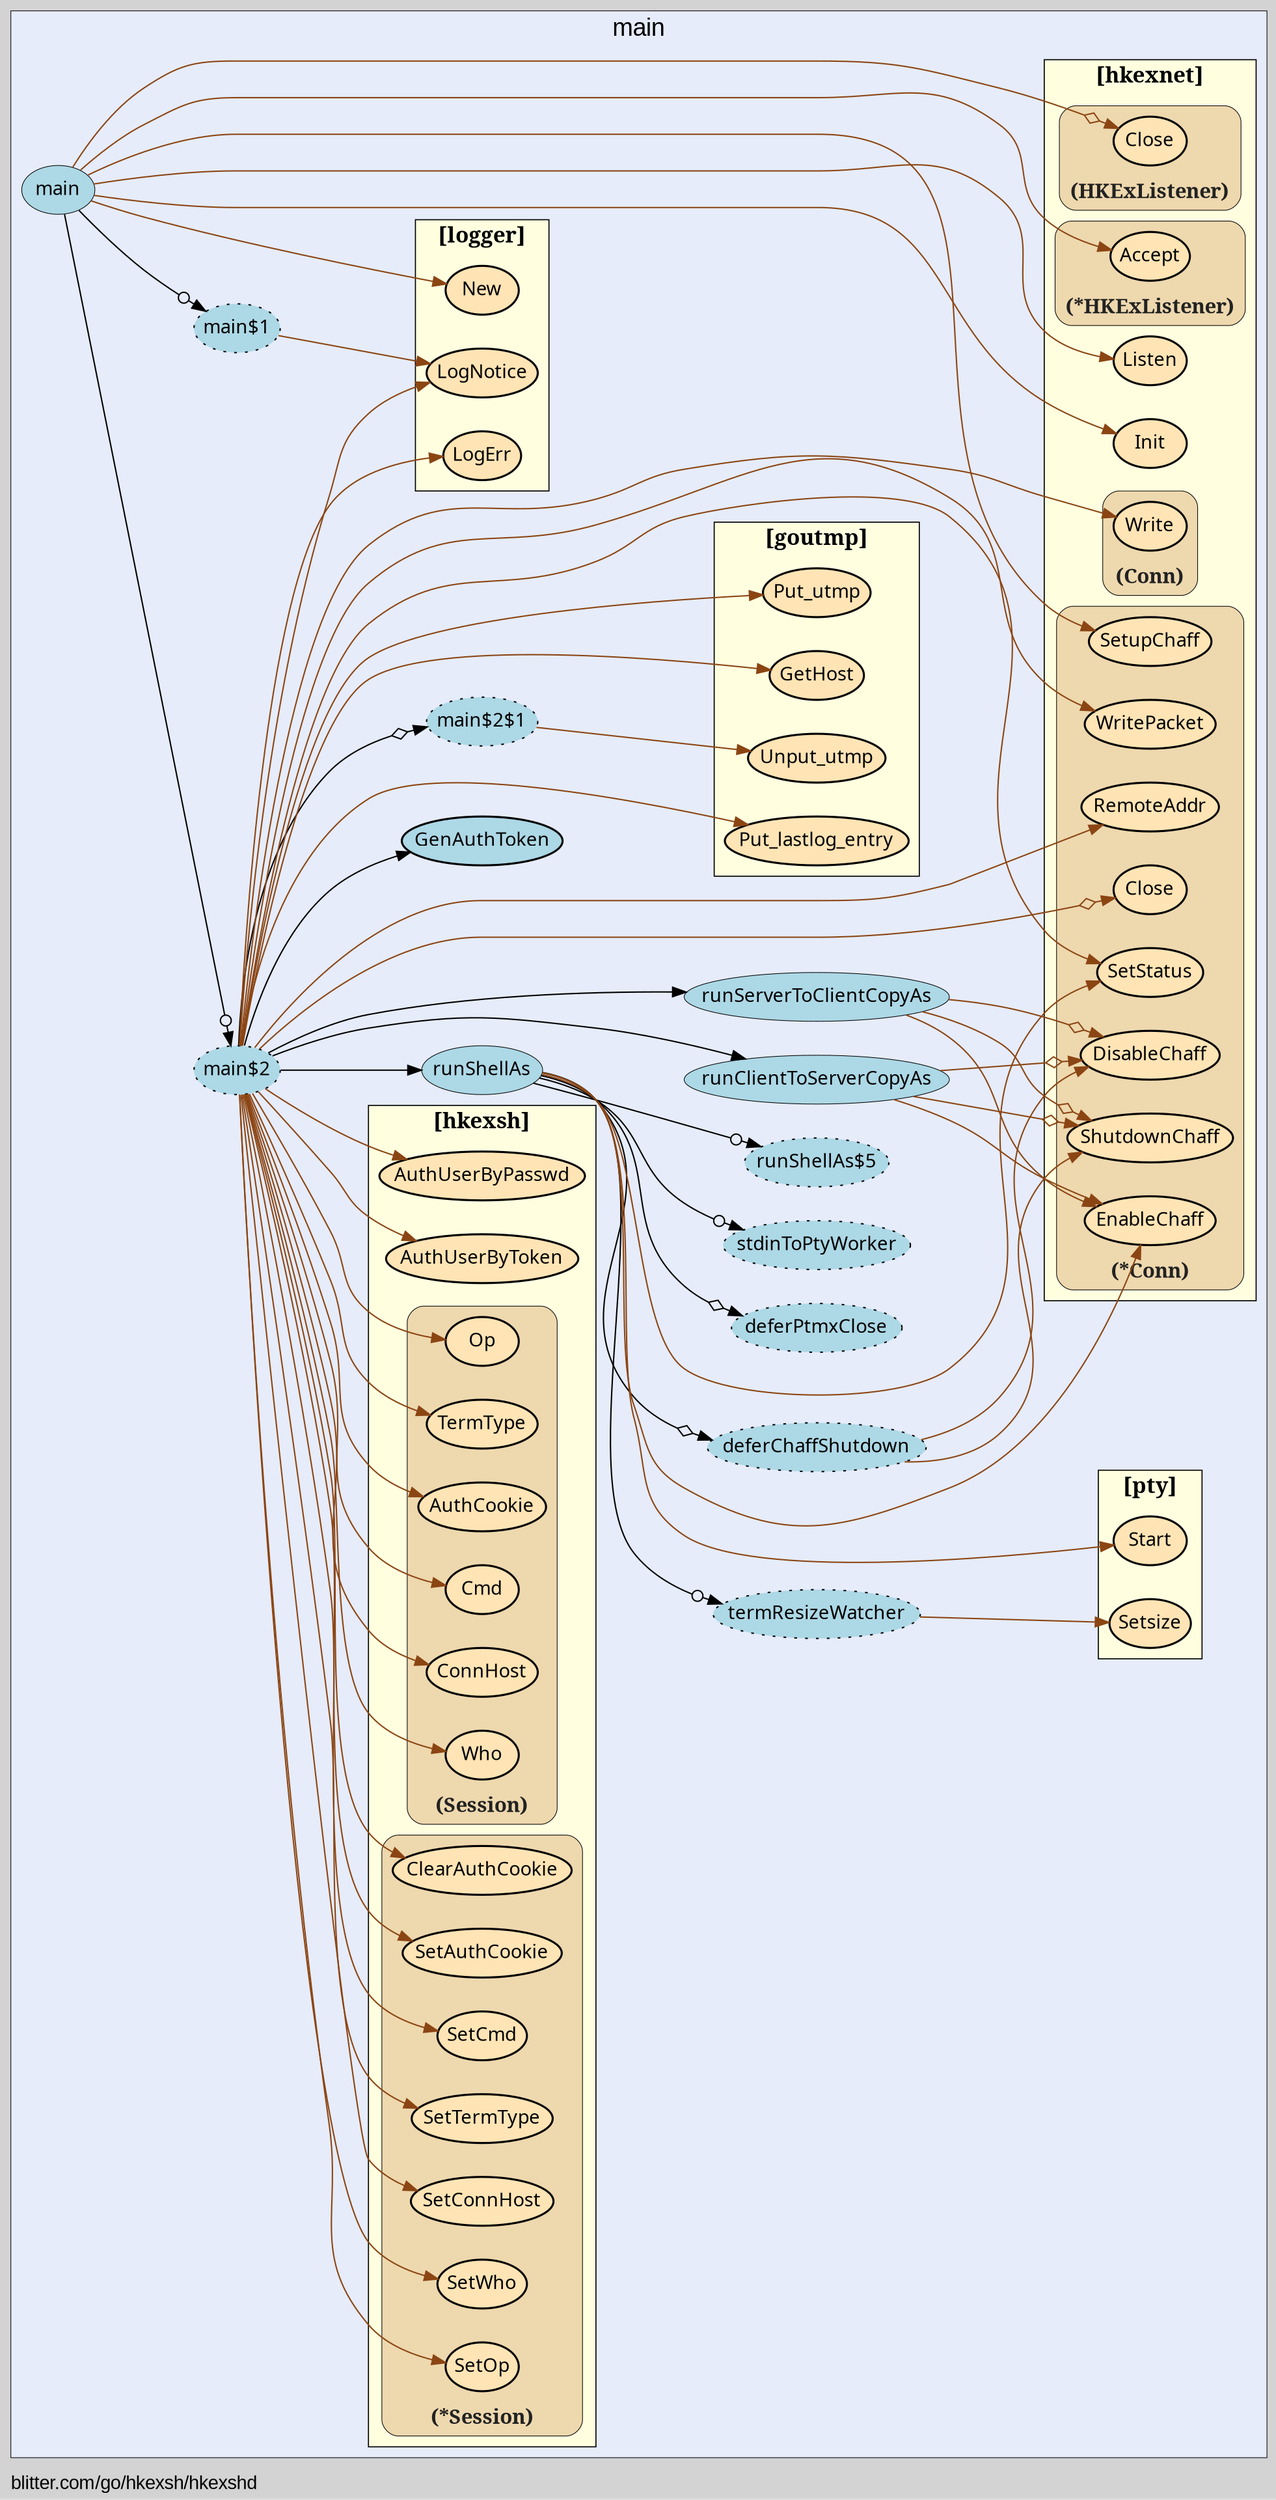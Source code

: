 digraph gocallvis {
    label="blitter.com/go/hkexsh/hkexshd";
    labeljust="l";
    fontname="Arial";
    fontsize="14";
    rankdir="LR";
    bgcolor="lightgray";
    style="solid";
    penwidth="0.5";
    pad="0.0";
    nodesep="0.35";

    node [shape="ellipse" style="filled" fillcolor="honeydew" fontname="Verdana" penwidth="1.0" margin="0.05,0.0"];
    edge [minlen="2"]

    subgraph "cluster_focus" {
        bgcolor="#e6ecfa";
label="main";
labelloc="t";
labeljust="c";
fontsize="18";
        
        "blitter.com/go/hkexsh/hkexshd.main$1" [ fillcolor="lightblue" label="main$1" style="dotted,filled" ]
        "blitter.com/go/hkexsh/hkexshd.main" [ fillcolor="lightblue" label="main" penwidth="0.5" ]
        "blitter.com/go/hkexsh/hkexshd.main$2" [ fillcolor="lightblue" label="main$2" style="dotted,filled" ]
        "blitter.com/go/hkexsh/hkexshd.GenAuthToken" [ fillcolor="lightblue" label="GenAuthToken" penwidth="1.5" ]
        "blitter.com/go/hkexsh/hkexshd.runShellAs" [ fillcolor="lightblue" label="runShellAs" penwidth="0.5" ]
        "blitter.com/go/hkexsh/hkexshd.runShellAs$1" [ fillcolor="lightblue" label="deferPtmxClose" style="dotted,filled" ]
        "blitter.com/go/hkexsh/hkexshd.runShellAs$2" [ fillcolor="lightblue" label="termResizeWatcher" style="dotted,filled" ]
        "blitter.com/go/hkexsh/hkexshd.runShellAs$3" [ fillcolor="lightblue" label="stdinToPtyWorker" style="dotted,filled" ]
        "blitter.com/go/hkexsh/hkexshd.runShellAs$4" [ fillcolor="lightblue" label="deferChaffShutdown" style="dotted,filled" ]
        "blitter.com/go/hkexsh/hkexshd.runShellAs$5" [ fillcolor="lightblue" label="runShellAs$5" style="dotted,filled" ]
        "blitter.com/go/hkexsh/hkexshd.main$2$1" [ label="main$2$1" style="dotted,filled" fillcolor="lightblue" ]
        "blitter.com/go/hkexsh/hkexshd.runClientToServerCopyAs" [ penwidth="0.5" fillcolor="lightblue" label="runClientToServerCopyAs" ]
        "blitter.com/go/hkexsh/hkexshd.runServerToClientCopyAs" [ fillcolor="lightblue" label="runServerToClientCopyAs" penwidth="0.5" ]
        
        subgraph "cluster_blitter.com/go/goutmp" {
        style="filled";
fillcolor="lightyellow";
label="[goutmp]";
URL="/?f=blitter.com/go/goutmp";
tooltip="package: blitter.com/go/goutmp";
penwidth="0.8";
fontsize="16";
fontname="bold";
rank="sink";
        
        "blitter.com/go/goutmp.GetHost" [ fillcolor="moccasin" label="GetHost" penwidth="1.5" ]
        "blitter.com/go/goutmp.Put_utmp" [ penwidth="1.5" fillcolor="moccasin" label="Put_utmp" ]
        "blitter.com/go/goutmp.Unput_utmp" [ label="Unput_utmp" penwidth="1.5" fillcolor="moccasin" ]
        "blitter.com/go/goutmp.Put_lastlog_entry" [ fillcolor="moccasin" label="Put_lastlog_entry" penwidth="1.5" ]
        
    }

        subgraph "cluster_blitter.com/go/hkexsh" {
        style="filled";
fillcolor="lightyellow";
label="[hkexsh]";
tooltip="package: blitter.com/go/hkexsh";
penwidth="0.8";
fontsize="16";
URL="/?f=blitter.com/go/hkexsh";
fontname="bold";
rank="sink";
        
        "blitter.com/go/hkexsh.AuthUserByToken" [ fillcolor="moccasin" label="AuthUserByToken" penwidth="1.5" ]
        "blitter.com/go/hkexsh.AuthUserByPasswd" [ fillcolor="moccasin" label="AuthUserByPasswd" penwidth="1.5" ]
        
        subgraph "cluster_*blitter.com/go/hkexsh.Session" {
        labelloc="b";
style="rounded,filled";
fillcolor="wheat2";
label="(*Session)";
tooltip="type: *blitter.com/go/hkexsh.Session";
penwidth="0.5";
fontsize="15";
fontcolor="#222222";
        
        "(*blitter.com/go/hkexsh.Session).SetOp" [ label="SetOp" penwidth="1.5" fillcolor="moccasin" ]
        "(*blitter.com/go/hkexsh.Session).SetWho" [ fillcolor="moccasin" label="SetWho" penwidth="1.5" ]
        "(*blitter.com/go/hkexsh.Session).SetConnHost" [ fillcolor="moccasin" label="SetConnHost" penwidth="1.5" ]
        "(*blitter.com/go/hkexsh.Session).SetTermType" [ fillcolor="moccasin" label="SetTermType" penwidth="1.5" ]
        "(*blitter.com/go/hkexsh.Session).SetCmd" [ penwidth="1.5" fillcolor="moccasin" label="SetCmd" ]
        "(*blitter.com/go/hkexsh.Session).SetAuthCookie" [ fillcolor="moccasin" label="SetAuthCookie" penwidth="1.5" ]
        "(*blitter.com/go/hkexsh.Session).ClearAuthCookie" [ label="ClearAuthCookie" penwidth="1.5" fillcolor="moccasin" ]
        
    }

        subgraph "cluster_blitter.com/go/hkexsh.Session" {
        label="(Session)";
tooltip="type: blitter.com/go/hkexsh.Session";
penwidth="0.5";
fontsize="15";
fontcolor="#222222";
labelloc="b";
style="rounded,filled";
fillcolor="wheat2";
        
        "(blitter.com/go/hkexsh.Session).Op" [ penwidth="1.5" fillcolor="moccasin" label="Op" ]
        "(blitter.com/go/hkexsh.Session).Who" [ fillcolor="moccasin" label="Who" penwidth="1.5" ]
        "(blitter.com/go/hkexsh.Session).ConnHost" [ fillcolor="moccasin" label="ConnHost" penwidth="1.5" ]
        "(blitter.com/go/hkexsh.Session).Cmd" [ fillcolor="moccasin" label="Cmd" penwidth="1.5" ]
        "(blitter.com/go/hkexsh.Session).AuthCookie" [ fillcolor="moccasin" label="AuthCookie" penwidth="1.5" ]
        "(blitter.com/go/hkexsh.Session).TermType" [ fillcolor="moccasin" label="TermType" penwidth="1.5" ]
        
    }

    }

        subgraph "cluster_blitter.com/go/hkexsh/hkexnet" {
        tooltip="package: blitter.com/go/hkexsh/hkexnet";
fontname="bold";
rank="sink";
label="[hkexnet]";
fillcolor="lightyellow";
URL="/?f=blitter.com/go/hkexsh/hkexnet";
penwidth="0.8";
fontsize="16";
style="filled";
        
        "blitter.com/go/hkexsh/hkexnet.Init" [ label="Init" penwidth="1.5" fillcolor="moccasin" ]
        "blitter.com/go/hkexsh/hkexnet.Listen" [ fillcolor="moccasin" label="Listen" penwidth="1.5" ]
        
        subgraph "cluster_*blitter.com/go/hkexsh/hkexnet.Conn" {
        style="rounded,filled";
fillcolor="wheat2";
label="(*Conn)";
tooltip="type: *blitter.com/go/hkexsh/hkexnet.Conn";
penwidth="0.5";
fontsize="15";
fontcolor="#222222";
labelloc="b";
        
        "(*blitter.com/go/hkexsh/hkexnet.Conn).SetupChaff" [ fillcolor="moccasin" label="SetupChaff" penwidth="1.5" ]
        "(*blitter.com/go/hkexsh/hkexnet.Conn).Close" [ fillcolor="moccasin" label="Close" penwidth="1.5" ]
        "(*blitter.com/go/hkexsh/hkexnet.Conn).RemoteAddr" [ label="RemoteAddr" penwidth="1.5" fillcolor="moccasin" ]
        "(*blitter.com/go/hkexsh/hkexnet.Conn).EnableChaff" [ fillcolor="moccasin" label="EnableChaff" penwidth="1.5" ]
        "(*blitter.com/go/hkexsh/hkexnet.Conn).DisableChaff" [ fillcolor="moccasin" label="DisableChaff" penwidth="1.5" ]
        "(*blitter.com/go/hkexsh/hkexnet.Conn).ShutdownChaff" [ fillcolor="moccasin" label="ShutdownChaff" penwidth="1.5" ]
        "(*blitter.com/go/hkexsh/hkexnet.Conn).SetStatus" [ fillcolor="moccasin" label="SetStatus" penwidth="1.5" ]
        "(*blitter.com/go/hkexsh/hkexnet.Conn).WritePacket" [ fillcolor="moccasin" label="WritePacket" penwidth="1.5" ]
        
    }

        subgraph "cluster_*blitter.com/go/hkexsh/hkexnet.HKExListener" {
        label="(*HKExListener)";
tooltip="type: *blitter.com/go/hkexsh/hkexnet.HKExListener";
penwidth="0.5";
fontsize="15";
fontcolor="#222222";
labelloc="b";
style="rounded,filled";
fillcolor="wheat2";
        
        "(*blitter.com/go/hkexsh/hkexnet.HKExListener).Accept" [ label="Accept" penwidth="1.5" fillcolor="moccasin" ]
        
    }

        subgraph "cluster_blitter.com/go/hkexsh/hkexnet.Conn" {
        fillcolor="wheat2";
label="(Conn)";
tooltip="type: blitter.com/go/hkexsh/hkexnet.Conn";
penwidth="0.5";
fontsize="15";
fontcolor="#222222";
labelloc="b";
style="rounded,filled";
        
        "(blitter.com/go/hkexsh/hkexnet.Conn).Write" [ fillcolor="moccasin" label="Write" penwidth="1.5" ]
        
    }

        subgraph "cluster_blitter.com/go/hkexsh/hkexnet.HKExListener" {
        style="rounded,filled";
fillcolor="wheat2";
label="(HKExListener)";
tooltip="type: blitter.com/go/hkexsh/hkexnet.HKExListener";
penwidth="0.5";
fontsize="15";
fontcolor="#222222";
labelloc="b";
        
        "(blitter.com/go/hkexsh/hkexnet.HKExListener).Close" [ fillcolor="moccasin" label="Close" penwidth="1.5" ]
        
    }

    }

        subgraph "cluster_blitter.com/go/hkexsh/logger" {
        penwidth="0.8";
fontsize="16";
style="filled";
rank="sink";
label="[logger]";
URL="/?f=blitter.com/go/hkexsh/logger";
fillcolor="lightyellow";
fontname="bold";
tooltip="package: blitter.com/go/hkexsh/logger";
        
        "blitter.com/go/hkexsh/logger.LogNotice" [ fillcolor="moccasin" label="LogNotice" penwidth="1.5" ]
        "blitter.com/go/hkexsh/logger.New" [ fillcolor="moccasin" label="New" penwidth="1.5" ]
        "blitter.com/go/hkexsh/logger.LogErr" [ fillcolor="moccasin" label="LogErr" penwidth="1.5" ]
        
    }

        subgraph "cluster_github.com/kr/pty" {
        fillcolor="lightyellow";
rank="sink";
tooltip="package: github.com/kr/pty";
penwidth="0.8";
fontsize="16";
style="filled";
fontname="bold";
label="[pty]";
URL="/?f=github.com/kr/pty";
        
        "github.com/kr/pty.Start" [ fillcolor="moccasin" label="Start" penwidth="1.5" ]
        "github.com/kr/pty.Setsize" [ fillcolor="moccasin" label="Setsize" penwidth="1.5" ]
        
    }

    }

    "blitter.com/go/hkexsh/hkexshd.main$1" -> "blitter.com/go/hkexsh/logger.LogNotice" [ color="saddlebrown" ]
    "blitter.com/go/hkexsh/hkexshd.main" -> "blitter.com/go/hkexsh/logger.New" [ color="saddlebrown" ]
    "blitter.com/go/hkexsh/hkexshd.main" -> "blitter.com/go/hkexsh/hkexnet.Init" [ color="saddlebrown" ]
    "blitter.com/go/hkexsh/hkexshd.main" -> "blitter.com/go/hkexsh/hkexshd.main$1" [ arrowhead="normalnoneodot" ]
    "blitter.com/go/hkexsh/hkexshd.main" -> "blitter.com/go/hkexsh/hkexnet.Listen" [ color="saddlebrown" ]
    "blitter.com/go/hkexsh/hkexshd.main" -> "(blitter.com/go/hkexsh/hkexnet.HKExListener).Close" [ arrowhead="normalnoneodiamond" color="saddlebrown" ]
    "blitter.com/go/hkexsh/hkexshd.main" -> "(*blitter.com/go/hkexsh/hkexnet.HKExListener).Accept" [ color="saddlebrown" ]
    "blitter.com/go/hkexsh/hkexshd.main" -> "(*blitter.com/go/hkexsh/hkexnet.Conn).SetupChaff" [ color="saddlebrown" ]
    "blitter.com/go/hkexsh/hkexshd.main$2" -> "(*blitter.com/go/hkexsh/hkexnet.Conn).Close" [ arrowhead="normalnoneodiamond" color="saddlebrown" ]
    "blitter.com/go/hkexsh/hkexshd.main$2" -> "(*blitter.com/go/hkexsh.Session).SetOp" [ color="saddlebrown" ]
    "blitter.com/go/hkexsh/hkexshd.main$2" -> "(*blitter.com/go/hkexsh.Session).SetWho" [ color="saddlebrown" ]
    "blitter.com/go/hkexsh/hkexshd.main$2" -> "(*blitter.com/go/hkexsh.Session).SetConnHost" [ color="saddlebrown" ]
    "blitter.com/go/hkexsh/hkexshd.main$2" -> "(*blitter.com/go/hkexsh.Session).SetTermType" [ color="saddlebrown" ]
    "blitter.com/go/hkexsh/hkexshd.main$2" -> "(*blitter.com/go/hkexsh.Session).SetCmd" [ color="saddlebrown" ]
    "blitter.com/go/hkexsh/hkexshd.main$2" -> "(*blitter.com/go/hkexsh.Session).SetAuthCookie" [ color="saddlebrown" ]
    "blitter.com/go/hkexsh/hkexshd.main$2" -> "(blitter.com/go/hkexsh.Session).Op" [ color="saddlebrown" ]
    "blitter.com/go/hkexsh/hkexshd.main$2" -> "(blitter.com/go/hkexsh.Session).Who" [ color="saddlebrown" ]
    "blitter.com/go/hkexsh/hkexshd.main$2" -> "(blitter.com/go/hkexsh.Session).ConnHost" [ color="saddlebrown" ]
    "blitter.com/go/hkexsh/hkexshd.main$2" -> "(blitter.com/go/hkexsh.Session).Cmd" [ color="saddlebrown" ]
    "blitter.com/go/hkexsh/hkexshd.main$2" -> "(blitter.com/go/hkexsh.Session).AuthCookie" [ color="saddlebrown" ]
    "blitter.com/go/hkexsh/hkexshd.main$2" -> "blitter.com/go/hkexsh.AuthUserByToken" [ color="saddlebrown" ]
    "blitter.com/go/hkexsh/hkexshd.main$2" -> "(*blitter.com/go/hkexsh.Session).ClearAuthCookie" [ color="saddlebrown" ]
    "blitter.com/go/hkexsh/hkexshd.main$2" -> "blitter.com/go/hkexsh.AuthUserByPasswd" [ color="saddlebrown" ]
    "blitter.com/go/hkexsh/hkexshd.main$2" -> "(blitter.com/go/hkexsh/hkexnet.Conn).Write" [ color="saddlebrown" ]
    "blitter.com/go/hkexsh/hkexshd.main$2" -> "blitter.com/go/hkexsh/logger.LogNotice" [ color="saddlebrown" ]
    "blitter.com/go/hkexsh/hkexshd.main$2" -> "(*blitter.com/go/hkexsh/hkexnet.Conn).RemoteAddr" [ color="saddlebrown" ]
    "blitter.com/go/hkexsh/hkexshd.main$2" -> "blitter.com/go/goutmp.GetHost" [ color="saddlebrown" ]
    "blitter.com/go/hkexsh/hkexshd.main$2" -> "blitter.com/go/hkexsh/hkexshd.GenAuthToken" [  ]
    "blitter.com/go/hkexsh/hkexshd.main$2" -> "(blitter.com/go/hkexsh.Session).TermType" [ color="saddlebrown" ]
    "blitter.com/go/hkexsh/hkexshd.runShellAs" -> "github.com/kr/pty.Start" [ color="saddlebrown" ]
    "blitter.com/go/hkexsh/hkexshd.runShellAs" -> "blitter.com/go/hkexsh/hkexshd.runShellAs$1" [ arrowhead="normalnoneodiamond" ]
    "blitter.com/go/hkexsh/hkexshd.runShellAs$2" -> "github.com/kr/pty.Setsize" [ color="saddlebrown" ]
    "blitter.com/go/hkexsh/hkexshd.runShellAs" -> "blitter.com/go/hkexsh/hkexshd.runShellAs$2" [ arrowhead="normalnoneodot" ]
    "blitter.com/go/hkexsh/hkexshd.runShellAs" -> "blitter.com/go/hkexsh/hkexshd.runShellAs$3" [ arrowhead="normalnoneodot" ]
    "blitter.com/go/hkexsh/hkexshd.runShellAs" -> "(*blitter.com/go/hkexsh/hkexnet.Conn).EnableChaff" [ color="saddlebrown" ]
    "blitter.com/go/hkexsh/hkexshd.runShellAs$4" -> "(*blitter.com/go/hkexsh/hkexnet.Conn).DisableChaff" [ color="saddlebrown" ]
    "blitter.com/go/hkexsh/hkexshd.runShellAs$4" -> "(*blitter.com/go/hkexsh/hkexnet.Conn).ShutdownChaff" [ color="saddlebrown" ]
    "blitter.com/go/hkexsh/hkexshd.runShellAs" -> "blitter.com/go/hkexsh/hkexshd.runShellAs$4" [ arrowhead="normalnoneodiamond" ]
    "blitter.com/go/hkexsh/hkexshd.runShellAs" -> "blitter.com/go/hkexsh/hkexshd.runShellAs$5" [ arrowhead="normalnoneodot" ]
    "blitter.com/go/hkexsh/hkexshd.runShellAs" -> "(*blitter.com/go/hkexsh/hkexnet.Conn).SetStatus" [ color="saddlebrown" ]
    "blitter.com/go/hkexsh/hkexshd.main$2" -> "blitter.com/go/hkexsh/hkexshd.runShellAs" [  ]
    "blitter.com/go/hkexsh/hkexshd.main$2" -> "blitter.com/go/hkexsh/logger.LogErr" [ color="saddlebrown" ]
    "blitter.com/go/hkexsh/hkexshd.main$2" -> "(*blitter.com/go/hkexsh/hkexnet.Conn).SetStatus" [ color="saddlebrown" ]
    "blitter.com/go/hkexsh/hkexshd.main$2" -> "blitter.com/go/goutmp.Put_utmp" [ color="saddlebrown" ]
    "blitter.com/go/hkexsh/hkexshd.main$2$1" -> "blitter.com/go/goutmp.Unput_utmp" [ color="saddlebrown" ]
    "blitter.com/go/hkexsh/hkexshd.main$2" -> "blitter.com/go/hkexsh/hkexshd.main$2$1" [ arrowhead="normalnoneodiamond" ]
    "blitter.com/go/hkexsh/hkexshd.main$2" -> "blitter.com/go/goutmp.Put_lastlog_entry" [ color="saddlebrown" ]
    "blitter.com/go/hkexsh/hkexshd.runClientToServerCopyAs" -> "(*blitter.com/go/hkexsh/hkexnet.Conn).EnableChaff" [ color="saddlebrown" ]
    "blitter.com/go/hkexsh/hkexshd.runClientToServerCopyAs" -> "(*blitter.com/go/hkexsh/hkexnet.Conn).DisableChaff" [ arrowhead="normalnoneodiamond" color="saddlebrown" ]
    "blitter.com/go/hkexsh/hkexshd.runClientToServerCopyAs" -> "(*blitter.com/go/hkexsh/hkexnet.Conn).ShutdownChaff" [ arrowhead="normalnoneodiamond" color="saddlebrown" ]
    "blitter.com/go/hkexsh/hkexshd.main$2" -> "blitter.com/go/hkexsh/hkexshd.runClientToServerCopyAs" [  ]
    "blitter.com/go/hkexsh/hkexshd.main$2" -> "(*blitter.com/go/hkexsh/hkexnet.Conn).WritePacket" [ color="saddlebrown" ]
    "blitter.com/go/hkexsh/hkexshd.runServerToClientCopyAs" -> "(*blitter.com/go/hkexsh/hkexnet.Conn).EnableChaff" [ color="saddlebrown" ]
    "blitter.com/go/hkexsh/hkexshd.runServerToClientCopyAs" -> "(*blitter.com/go/hkexsh/hkexnet.Conn).DisableChaff" [ arrowhead="normalnoneodiamond" color="saddlebrown" ]
    "blitter.com/go/hkexsh/hkexshd.runServerToClientCopyAs" -> "(*blitter.com/go/hkexsh/hkexnet.Conn).ShutdownChaff" [ arrowhead="normalnoneodiamond" color="saddlebrown" ]
    "blitter.com/go/hkexsh/hkexshd.main$2" -> "blitter.com/go/hkexsh/hkexshd.runServerToClientCopyAs" [  ]
    "blitter.com/go/hkexsh/hkexshd.main" -> "blitter.com/go/hkexsh/hkexshd.main$2" [ arrowhead="normalnoneodot" ]
}
